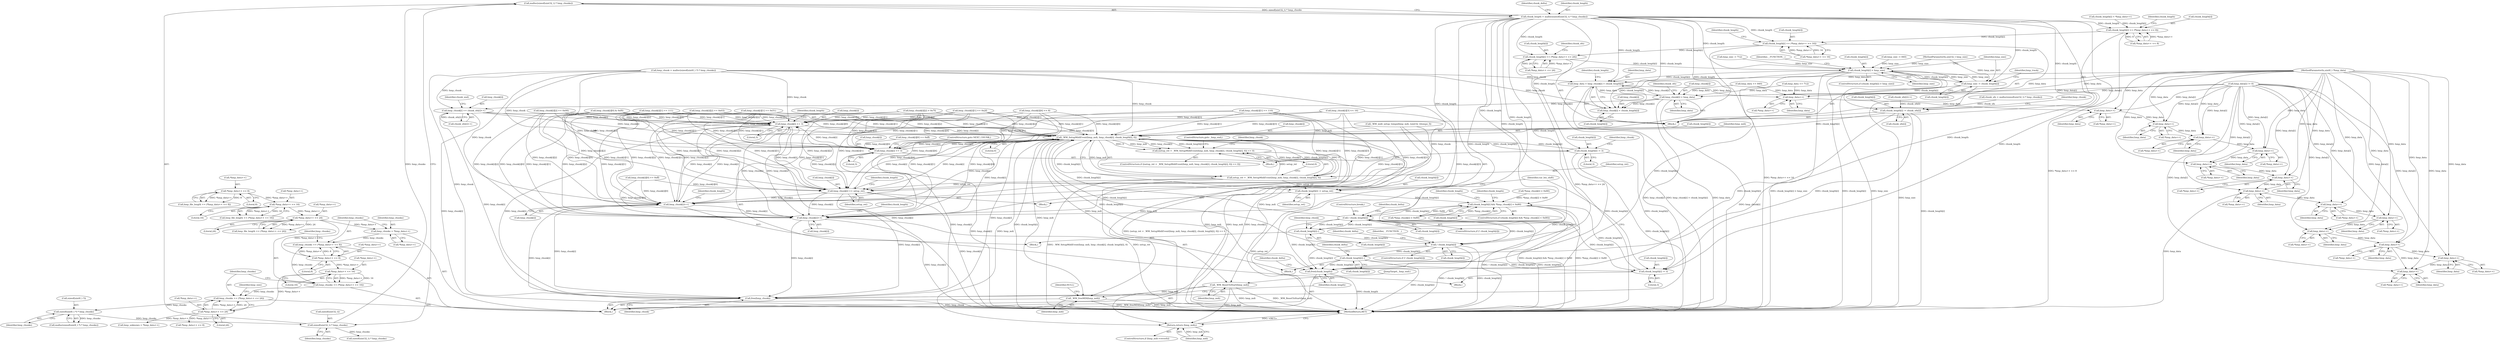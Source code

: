 digraph "0_wildmidi_660b513d99bced8783a4a5984ac2f742c74ebbdd_0@API" {
"1000496" [label="(Call,malloc(sizeof(uint32_t) * hmp_chunks))"];
"1000497" [label="(Call,sizeof(uint32_t) * hmp_chunks)"];
"1000490" [label="(Call,sizeof(uint8_t *) * hmp_chunks)"];
"1000327" [label="(Call,hmp_chunks += (*hmp_data++ << 24))"];
"1000329" [label="(Call,*hmp_data++ << 24)"];
"1000322" [label="(Call,*hmp_data++ << 16)"];
"1000315" [label="(Call,*hmp_data++ << 8)"];
"1000292" [label="(Call,*hmp_data++ << 24)"];
"1000285" [label="(Call,*hmp_data++ << 16)"];
"1000278" [label="(Call,*hmp_data++ << 8)"];
"1000320" [label="(Call,hmp_chunks += (*hmp_data++ << 16))"];
"1000313" [label="(Call,hmp_chunks += (*hmp_data++ << 8))"];
"1000308" [label="(Call,hmp_chunks = *hmp_data++)"];
"1000494" [label="(Call,chunk_length = malloc(sizeof(uint32_t) * hmp_chunks))"];
"1000585" [label="(Call,chunk_length[i] += (*hmp_data++ << 8))"];
"1000594" [label="(Call,chunk_length[i] += (*hmp_data++ << 16))"];
"1000603" [label="(Call,chunk_length[i] += (*hmp_data++ << 24))"];
"1000618" [label="(Call,chunk_length[i] > hmp_size)"];
"1000631" [label="(Call,hmp_size -= chunk_length[i])"];
"1000742" [label="(Call,hmp_data = hmp_chunk[i] + chunk_length[i])"];
"1000535" [label="(Call,hmp_chunk[i] = hmp_data)"];
"1000744" [label="(Call,hmp_chunk[i] + chunk_length[i])"];
"1000758" [label="(Call,hmp_chunk[i] += chunk_ofs[i]++)"];
"1000906" [label="(Call,hmp_chunk[i] += 3)"];
"1000926" [label="(Call,_WM_SetupMidiEvent(hmp_mdi, hmp_chunk[i], chunk_length[i], 0))"];
"1000923" [label="(Call,(setup_ret = _WM_SetupMidiEvent(hmp_mdi, hmp_chunk[i], chunk_length[i], 0)) == 0)"];
"1000924" [label="(Call,setup_ret = _WM_SetupMidiEvent(hmp_mdi, hmp_chunk[i], chunk_length[i], 0))"];
"1001043" [label="(Call,hmp_chunk[i] += setup_ret)"];
"1001100" [label="(Call,hmp_chunk[i]++)"];
"1001143" [label="(Call,hmp_chunk[i]++)"];
"1001267" [label="(Call,free(hmp_chunk))"];
"1001048" [label="(Call,chunk_length[i] -= setup_ret)"];
"1001062" [label="(Call,chunk_length[i] && *hmp_chunk[i] < 0x80)"];
"1001076" [label="(Call,! chunk_length[i])"];
"1000911" [label="(Call,chunk_length[i] -= 3)"];
"1001104" [label="(Call,chunk_length[i]--)"];
"1001115" [label="(Call,! chunk_length[i])"];
"1001147" [label="(Call,chunk_length[i]--)"];
"1001269" [label="(Call,free(chunk_length))"];
"1000970" [label="(Call,chunk_length[i] -= 3)"];
"1000975" [label="(Call,hmp_chunk[i] += 3)"];
"1001264" [label="(Call,_WM_ResetToStart(hmp_mdi))"];
"1001281" [label="(Return,return (hmp_mdi);)"];
"1001283" [label="(Call,_WM_freeMDI(hmp_mdi))"];
"1000548" [label="(Call,hmp_data++)"];
"1000554" [label="(Call,hmp_data++)"];
"1000561" [label="(Call,hmp_data++)"];
"1000568" [label="(Call,hmp_data++)"];
"1000583" [label="(Call,hmp_data++)"];
"1000591" [label="(Call,hmp_data++)"];
"1000600" [label="(Call,hmp_data++)"];
"1000609" [label="(Call,hmp_data++)"];
"1000639" [label="(Call,hmp_data++)"];
"1000645" [label="(Call,hmp_data++)"];
"1000652" [label="(Call,hmp_data++)"];
"1000659" [label="(Call,hmp_data++)"];
"1000696" [label="(Call,hmp_data++)"];
"1000722" [label="(Call,hmp_data++)"];
"1000751" [label="(Call,chunk_length[i] -= chunk_ofs[i])"];
"1001105" [label="(Call,chunk_length[i])"];
"1000283" [label="(Call,hmp_file_length += (*hmp_data++ << 16))"];
"1000465" [label="(Call,hmp_size -= 840)"];
"1000910" [label="(Literal,3)"];
"1001100" [label="(Call,hmp_chunk[i]++)"];
"1000748" [label="(Call,chunk_length[i])"];
"1000660" [label="(Identifier,hmp_data)"];
"1000870" [label="(Block,)"];
"1001267" [label="(Call,free(hmp_chunk))"];
"1000491" [label="(Call,sizeof(uint8_t *))"];
"1000279" [label="(Call,*hmp_data++)"];
"1001116" [label="(Call,chunk_length[i])"];
"1000645" [label="(Call,hmp_data++)"];
"1000926" [label="(Call,_WM_SetupMidiEvent(hmp_mdi, hmp_chunk[i], chunk_length[i], 0))"];
"1000651" [label="(Call,*hmp_data++)"];
"1000600" [label="(Call,hmp_data++)"];
"1000744" [label="(Call,hmp_chunk[i] + chunk_length[i])"];
"1000745" [label="(Call,hmp_chunk[i])"];
"1001101" [label="(Call,hmp_chunk[i])"];
"1001052" [label="(Identifier,setup_ret)"];
"1000536" [label="(Call,hmp_chunk[i])"];
"1001080" [label="(ControlStructure,break;)"];
"1000722" [label="(Call,hmp_data++)"];
"1000768" [label="(Identifier,chunk_end)"];
"1000931" [label="(Call,chunk_length[i])"];
"1000760" [label="(Identifier,hmp_chunk)"];
"1001129" [label="(Identifier,chunk_delta)"];
"1001153" [label="(Identifier,chunk_delta)"];
"1001269" [label="(Call,free(chunk_length))"];
"1000335" [label="(Identifier,hmp_size)"];
"1000970" [label="(Call,chunk_length[i] -= 3)"];
"1000567" [label="(Call,*hmp_data++)"];
"1000604" [label="(Call,chunk_length[i])"];
"1001144" [label="(Call,hmp_chunk[i])"];
"1001286" [label="(Identifier,NULL)"];
"1000547" [label="(Call,*hmp_data++)"];
"1000948" [label="(Call,hmp_chunk[i][1] == 0x2f)"];
"1001264" [label="(Call,_WM_ResetToStart(hmp_mdi))"];
"1000609" [label="(Call,hmp_data++)"];
"1001149" [label="(Identifier,chunk_length)"];
"1000498" [label="(Call,sizeof(uint32_t))"];
"1000962" [label="(Block,)"];
"1000548" [label="(Call,hmp_data++)"];
"1001268" [label="(Identifier,hmp_chunk)"];
"1000974" [label="(Literal,3)"];
"1000927" [label="(Identifier,hmp_mdi)"];
"1001147" [label="(Call,chunk_length[i]--)"];
"1001104" [label="(Call,chunk_length[i]--)"];
"1000473" [label="(Call,hmp_size -= 712)"];
"1000553" [label="(Call,*hmp_data++)"];
"1000497" [label="(Call,sizeof(uint32_t) * hmp_chunks)"];
"1001075" [label="(ControlStructure,if (! chunk_length[i]))"];
"1001148" [label="(Call,chunk_length[i])"];
"1000308" [label="(Call,hmp_chunks = *hmp_data++)"];
"1000470" [label="(Call,hmp_data += 712)"];
"1000322" [label="(Call,*hmp_data++ << 16)"];
"1000316" [label="(Call,*hmp_data++)"];
"1000594" [label="(Call,chunk_length[i] += (*hmp_data++ << 16))"];
"1000743" [label="(Identifier,hmp_data)"];
"1000935" [label="(Literal,0)"];
"1000984" [label="(Call,hmp_chunk[i][0] == 0xff)"];
"1000751" [label="(Call,chunk_length[i] -= chunk_ofs[i])"];
"1001074" [label="(Block,)"];
"1000560" [label="(Call,*hmp_data++)"];
"1001287" [label="(MethodReturn,RET)"];
"1000596" [label="(Identifier,chunk_length)"];
"1000330" [label="(Call,*hmp_data++)"];
"1001266" [label="(JumpTarget,_hmp_end:)"];
"1000496" [label="(Call,malloc(sizeof(uint32_t) * hmp_chunks))"];
"1000752" [label="(Call,chunk_length[i])"];
"1000906" [label="(Call,hmp_chunk[i] += 3)"];
"1000592" [label="(Identifier,hmp_data)"];
"1000329" [label="(Call,*hmp_data++ << 24)"];
"1000912" [label="(Call,chunk_length[i])"];
"1000542" [label="(Identifier,chunk_ofs)"];
"1001121" [label="(Identifier,__FUNCTION__)"];
"1000568" [label="(Call,hmp_data++)"];
"1001066" [label="(Call,*hmp_chunk[i] < 0x80)"];
"1000286" [label="(Call,*hmp_data++)"];
"1001106" [label="(Identifier,chunk_length)"];
"1000884" [label="(Call,hmp_chunk[i][1] == 110)"];
"1000632" [label="(Identifier,hmp_size)"];
"1000625" [label="(Identifier,__FUNCTION__)"];
"1000333" [label="(Literal,24)"];
"1000726" [label="(Call,chunk_ofs[i]++)"];
"1000975" [label="(Call,hmp_chunk[i] += 3)"];
"1000105" [label="(MethodParameterIn,uint32_t hmp_size)"];
"1000595" [label="(Call,chunk_length[i])"];
"1000943" [label="(Identifier,hmp_chunk)"];
"1000755" [label="(Call,chunk_ofs[i])"];
"1001062" [label="(Call,chunk_length[i] && *hmp_chunk[i] < 0x80)"];
"1000327" [label="(Call,hmp_chunks += (*hmp_data++ << 24))"];
"1000999" [label="(Call,hmp_chunk[i][2] == 0x03)"];
"1000922" [label="(ControlStructure,if ((setup_ret = _WM_SetupMidiEvent(hmp_mdi, hmp_chunk[i], chunk_length[i], 0)) == 0))"];
"1000554" [label="(Call,hmp_data++)"];
"1000659" [label="(Call,hmp_data++)"];
"1000500" [label="(Identifier,hmp_chunks)"];
"1001111" [label="(Identifier,hmp_chunk)"];
"1000555" [label="(Identifier,hmp_data)"];
"1000937" [label="(ControlStructure,goto _hmp_end;)"];
"1000721" [label="(Call,*hmp_data++)"];
"1000323" [label="(Call,*hmp_data++)"];
"1000326" [label="(Literal,16)"];
"1000282" [label="(Literal,8)"];
"1000742" [label="(Call,hmp_data = hmp_chunk[i] + chunk_length[i])"];
"1001047" [label="(Identifier,setup_ret)"];
"1000561" [label="(Call,hmp_data++)"];
"1001054" [label="(Identifier,var_len_shift)"];
"1000977" [label="(Identifier,hmp_chunk)"];
"1000549" [label="(Identifier,hmp_data)"];
"1000907" [label="(Call,hmp_chunk[i])"];
"1000586" [label="(Call,chunk_length[i])"];
"1000582" [label="(Call,*hmp_data++)"];
"1000104" [label="(MethodParameterIn,uint8_t *hmp_data)"];
"1000971" [label="(Call,chunk_length[i])"];
"1000928" [label="(Call,hmp_chunk[i])"];
"1000493" [label="(Identifier,hmp_chunks)"];
"1001063" [label="(Call,chunk_length[i])"];
"1000758" [label="(Call,hmp_chunk[i] += chunk_ofs[i]++)"];
"1001284" [label="(Identifier,hmp_mdi)"];
"1000535" [label="(Call,hmp_chunk[i] = hmp_data)"];
"1000285" [label="(Call,*hmp_data++ << 16)"];
"1000585" [label="(Call,chunk_length[i] += (*hmp_data++ << 8))"];
"1000891" [label="(Call,hmp_chunk[i][1] == 111)"];
"1001083" [label="(Identifier,chunk_delta)"];
"1000309" [label="(Identifier,hmp_chunks)"];
"1000934" [label="(Literal,0)"];
"1001282" [label="(Identifier,hmp_mdi)"];
"1000314" [label="(Identifier,hmp_chunks)"];
"1001114" [label="(ControlStructure,if (! chunk_length[i]))"];
"1000979" [label="(Literal,3)"];
"1000583" [label="(Call,hmp_data++)"];
"1000569" [label="(Identifier,hmp_data)"];
"1001061" [label="(ControlStructure,if (chunk_length[i] && *hmp_chunk[i] < 0x80))"];
"1000638" [label="(Call,*hmp_data++)"];
"1000337" [label="(Call,hmp_unknown = *hmp_data++)"];
"1000534" [label="(Block,)"];
"1000292" [label="(Call,*hmp_data++ << 24)"];
"1000644" [label="(Call,*hmp_data++)"];
"1000695" [label="(Call,*hmp_data++)"];
"1000489" [label="(Call,malloc(sizeof(uint8_t *) * hmp_chunks))"];
"1000344" [label="(Call,*hmp_data++ << 8)"];
"1000315" [label="(Call,*hmp_data++ << 8)"];
"1001265" [label="(Identifier,hmp_mdi)"];
"1000762" [label="(Call,chunk_ofs[i]++)"];
"1001012" [label="(Call,hmp_chunk[i][3] << 16)"];
"1000614" [label="(Identifier,chunk_ofs)"];
"1001283" [label="(Call,_WM_freeMDI(hmp_mdi))"];
"1000658" [label="(Call,*hmp_data++)"];
"1000290" [label="(Call,hmp_file_length += (*hmp_data++ << 24))"];
"1000619" [label="(Call,chunk_length[i])"];
"1001277" [label="(ControlStructure,if (hmp_mdi->reverb))"];
"1000639" [label="(Call,hmp_data++)"];
"1000494" [label="(Call,chunk_length = malloc(sizeof(uint32_t) * hmp_chunks))"];
"1000490" [label="(Call,sizeof(uint8_t *) * hmp_chunks)"];
"1001272" [label="(Identifier,chunk_delta)"];
"1000976" [label="(Call,hmp_chunk[i])"];
"1000502" [label="(Identifier,chunk_delta)"];
"1000607" [label="(Call,*hmp_data++ << 24)"];
"1000539" [label="(Identifier,hmp_data)"];
"1000293" [label="(Call,*hmp_data++)"];
"1001115" [label="(Call,! chunk_length[i])"];
"1000633" [label="(Call,chunk_length[i])"];
"1000617" [label="(ControlStructure,if (chunk_length[i] > hmp_size))"];
"1000917" [label="(Block,)"];
"1001270" [label="(Identifier,chunk_length)"];
"1000495" [label="(Identifier,chunk_length)"];
"1001108" [label="(Call,*hmp_chunk[i] < 0x80)"];
"1000562" [label="(Identifier,hmp_data)"];
"1001078" [label="(Identifier,chunk_length)"];
"1000940" [label="(Call,hmp_chunk[i][0] == 0xff)"];
"1000874" [label="(Call,hmp_chunk[i][0] & 0xf0)"];
"1000591" [label="(Call,hmp_data++)"];
"1000590" [label="(Call,*hmp_data++)"];
"1000276" [label="(Call,hmp_file_length += (*hmp_data++ << 8))"];
"1000759" [label="(Call,hmp_chunk[i])"];
"1000320" [label="(Call,hmp_chunks += (*hmp_data++ << 16))"];
"1000603" [label="(Call,chunk_length[i] += (*hmp_data++ << 24))"];
"1001281" [label="(Return,return (hmp_mdi);)"];
"1000605" [label="(Identifier,chunk_length)"];
"1000753" [label="(Identifier,chunk_length)"];
"1000992" [label="(Call,hmp_chunk[i][1] == 0x51)"];
"1001044" [label="(Call,hmp_chunk[i])"];
"1000610" [label="(Identifier,hmp_data)"];
"1000646" [label="(Identifier,hmp_data)"];
"1000289" [label="(Literal,16)"];
"1000653" [label="(Identifier,hmp_data)"];
"1000598" [label="(Call,*hmp_data++ << 16)"];
"1000599" [label="(Call,*hmp_data++)"];
"1000696" [label="(Call,hmp_data++)"];
"1000923" [label="(Call,(setup_ret = _WM_SetupMidiEvent(hmp_mdi, hmp_chunk[i], chunk_length[i], 0)) == 0)"];
"1000321" [label="(Identifier,hmp_chunks)"];
"1000589" [label="(Call,*hmp_data++ << 8)"];
"1000584" [label="(Identifier,hmp_data)"];
"1000313" [label="(Call,hmp_chunks += (*hmp_data++ << 8))"];
"1000608" [label="(Call,*hmp_data++)"];
"1000925" [label="(Identifier,setup_ret)"];
"1001117" [label="(Identifier,chunk_length)"];
"1000905" [label="(Block,)"];
"1000296" [label="(Literal,24)"];
"1001143" [label="(Call,hmp_chunk[i]++)"];
"1000924" [label="(Call,setup_ret = _WM_SetupMidiEvent(hmp_mdi, hmp_chunk[i], chunk_length[i], 0))"];
"1000723" [label="(Identifier,hmp_data)"];
"1000980" [label="(ControlStructure,goto NEXT_CHUNK;)"];
"1000640" [label="(Identifier,hmp_data)"];
"1000578" [label="(Call,chunk_length[i] = *hmp_data++)"];
"1000622" [label="(Identifier,hmp_size)"];
"1000251" [label="(Call,hmp_data[i] != 0)"];
"1000508" [label="(Call,chunk_ofs = malloc(sizeof(uint32_t) * hmp_chunks))"];
"1000911" [label="(Call,chunk_length[i] -= 3)"];
"1001043" [label="(Call,hmp_chunk[i] += setup_ret)"];
"1001048" [label="(Call,chunk_length[i] -= setup_ret)"];
"1000618" [label="(Call,chunk_length[i] > hmp_size)"];
"1000601" [label="(Identifier,hmp_data)"];
"1000955" [label="(Call,hmp_chunk[i][2] == 0x00)"];
"1000328" [label="(Identifier,hmp_chunks)"];
"1000487" [label="(Call,hmp_chunk = malloc(sizeof(uint8_t *) * hmp_chunks))"];
"1000106" [label="(Block,)"];
"1001050" [label="(Identifier,chunk_length)"];
"1001077" [label="(Call,chunk_length[i])"];
"1000898" [label="(Call,hmp_chunk[i][2] > 0x7f)"];
"1000915" [label="(Literal,3)"];
"1000319" [label="(Literal,8)"];
"1000482" [label="(Call,_WM_midi_setup_tempo(hmp_mdi, (uint32_t)tempo_f))"];
"1001076" [label="(Call,! chunk_length[i])"];
"1000913" [label="(Identifier,chunk_length)"];
"1000504" [label="(Call,sizeof(uint32_t) * hmp_chunks)"];
"1000631" [label="(Call,hmp_size -= chunk_length[i])"];
"1001020" [label="(Call,hmp_chunk[i][4] << 8)"];
"1000278" [label="(Call,*hmp_data++ << 8)"];
"1000462" [label="(Call,hmp_data += 840)"];
"1001049" [label="(Call,chunk_length[i])"];
"1000637" [label="(Identifier,hmp_track)"];
"1000697" [label="(Identifier,hmp_data)"];
"1000652" [label="(Call,hmp_data++)"];
"1000310" [label="(Call,*hmp_data++)"];
"1000496" -> "1000494"  [label="AST: "];
"1000496" -> "1000497"  [label="CFG: "];
"1000497" -> "1000496"  [label="AST: "];
"1000494" -> "1000496"  [label="CFG: "];
"1000496" -> "1000494"  [label="DDG: sizeof(uint32_t) * hmp_chunks"];
"1000497" -> "1000496"  [label="DDG: hmp_chunks"];
"1000497" -> "1000500"  [label="CFG: "];
"1000498" -> "1000497"  [label="AST: "];
"1000500" -> "1000497"  [label="AST: "];
"1000490" -> "1000497"  [label="DDG: hmp_chunks"];
"1000497" -> "1000504"  [label="DDG: hmp_chunks"];
"1000490" -> "1000489"  [label="AST: "];
"1000490" -> "1000493"  [label="CFG: "];
"1000491" -> "1000490"  [label="AST: "];
"1000493" -> "1000490"  [label="AST: "];
"1000489" -> "1000490"  [label="CFG: "];
"1000490" -> "1000489"  [label="DDG: hmp_chunks"];
"1000327" -> "1000490"  [label="DDG: hmp_chunks"];
"1000327" -> "1000106"  [label="AST: "];
"1000327" -> "1000329"  [label="CFG: "];
"1000328" -> "1000327"  [label="AST: "];
"1000329" -> "1000327"  [label="AST: "];
"1000335" -> "1000327"  [label="CFG: "];
"1000329" -> "1000327"  [label="DDG: *hmp_data++"];
"1000329" -> "1000327"  [label="DDG: 24"];
"1000320" -> "1000327"  [label="DDG: hmp_chunks"];
"1000329" -> "1000333"  [label="CFG: "];
"1000330" -> "1000329"  [label="AST: "];
"1000333" -> "1000329"  [label="AST: "];
"1000322" -> "1000329"  [label="DDG: *hmp_data++"];
"1000329" -> "1000337"  [label="DDG: *hmp_data++"];
"1000329" -> "1000344"  [label="DDG: *hmp_data++"];
"1000322" -> "1000320"  [label="AST: "];
"1000322" -> "1000326"  [label="CFG: "];
"1000323" -> "1000322"  [label="AST: "];
"1000326" -> "1000322"  [label="AST: "];
"1000320" -> "1000322"  [label="CFG: "];
"1000322" -> "1000320"  [label="DDG: *hmp_data++"];
"1000322" -> "1000320"  [label="DDG: 16"];
"1000315" -> "1000322"  [label="DDG: *hmp_data++"];
"1000315" -> "1000313"  [label="AST: "];
"1000315" -> "1000319"  [label="CFG: "];
"1000316" -> "1000315"  [label="AST: "];
"1000319" -> "1000315"  [label="AST: "];
"1000313" -> "1000315"  [label="CFG: "];
"1000315" -> "1000313"  [label="DDG: *hmp_data++"];
"1000315" -> "1000313"  [label="DDG: 8"];
"1000292" -> "1000315"  [label="DDG: *hmp_data++"];
"1000292" -> "1000290"  [label="AST: "];
"1000292" -> "1000296"  [label="CFG: "];
"1000293" -> "1000292"  [label="AST: "];
"1000296" -> "1000292"  [label="AST: "];
"1000290" -> "1000292"  [label="CFG: "];
"1000292" -> "1000290"  [label="DDG: *hmp_data++"];
"1000292" -> "1000290"  [label="DDG: 24"];
"1000285" -> "1000292"  [label="DDG: *hmp_data++"];
"1000292" -> "1000308"  [label="DDG: *hmp_data++"];
"1000285" -> "1000283"  [label="AST: "];
"1000285" -> "1000289"  [label="CFG: "];
"1000286" -> "1000285"  [label="AST: "];
"1000289" -> "1000285"  [label="AST: "];
"1000283" -> "1000285"  [label="CFG: "];
"1000285" -> "1000283"  [label="DDG: *hmp_data++"];
"1000285" -> "1000283"  [label="DDG: 16"];
"1000278" -> "1000285"  [label="DDG: *hmp_data++"];
"1000278" -> "1000276"  [label="AST: "];
"1000278" -> "1000282"  [label="CFG: "];
"1000279" -> "1000278"  [label="AST: "];
"1000282" -> "1000278"  [label="AST: "];
"1000276" -> "1000278"  [label="CFG: "];
"1000278" -> "1000276"  [label="DDG: *hmp_data++"];
"1000278" -> "1000276"  [label="DDG: 8"];
"1000320" -> "1000106"  [label="AST: "];
"1000321" -> "1000320"  [label="AST: "];
"1000328" -> "1000320"  [label="CFG: "];
"1000313" -> "1000320"  [label="DDG: hmp_chunks"];
"1000313" -> "1000106"  [label="AST: "];
"1000314" -> "1000313"  [label="AST: "];
"1000321" -> "1000313"  [label="CFG: "];
"1000308" -> "1000313"  [label="DDG: hmp_chunks"];
"1000308" -> "1000106"  [label="AST: "];
"1000308" -> "1000310"  [label="CFG: "];
"1000309" -> "1000308"  [label="AST: "];
"1000310" -> "1000308"  [label="AST: "];
"1000314" -> "1000308"  [label="CFG: "];
"1000494" -> "1000106"  [label="AST: "];
"1000495" -> "1000494"  [label="AST: "];
"1000502" -> "1000494"  [label="CFG: "];
"1000494" -> "1000585"  [label="DDG: chunk_length"];
"1000494" -> "1000594"  [label="DDG: chunk_length"];
"1000494" -> "1000603"  [label="DDG: chunk_length"];
"1000494" -> "1000618"  [label="DDG: chunk_length"];
"1000494" -> "1000631"  [label="DDG: chunk_length"];
"1000494" -> "1000742"  [label="DDG: chunk_length"];
"1000494" -> "1000744"  [label="DDG: chunk_length"];
"1000494" -> "1000751"  [label="DDG: chunk_length"];
"1000494" -> "1000911"  [label="DDG: chunk_length"];
"1000494" -> "1000926"  [label="DDG: chunk_length"];
"1000494" -> "1000970"  [label="DDG: chunk_length"];
"1000494" -> "1001048"  [label="DDG: chunk_length"];
"1000494" -> "1001062"  [label="DDG: chunk_length"];
"1000494" -> "1001076"  [label="DDG: chunk_length"];
"1000494" -> "1001104"  [label="DDG: chunk_length"];
"1000494" -> "1001115"  [label="DDG: chunk_length"];
"1000494" -> "1001147"  [label="DDG: chunk_length"];
"1000494" -> "1001269"  [label="DDG: chunk_length"];
"1000585" -> "1000534"  [label="AST: "];
"1000585" -> "1000589"  [label="CFG: "];
"1000586" -> "1000585"  [label="AST: "];
"1000589" -> "1000585"  [label="AST: "];
"1000596" -> "1000585"  [label="CFG: "];
"1000585" -> "1001287"  [label="DDG: *hmp_data++ << 8"];
"1000589" -> "1000585"  [label="DDG: *hmp_data++"];
"1000589" -> "1000585"  [label="DDG: 8"];
"1000578" -> "1000585"  [label="DDG: chunk_length[i]"];
"1000585" -> "1000594"  [label="DDG: chunk_length[i]"];
"1000594" -> "1000534"  [label="AST: "];
"1000594" -> "1000598"  [label="CFG: "];
"1000595" -> "1000594"  [label="AST: "];
"1000598" -> "1000594"  [label="AST: "];
"1000605" -> "1000594"  [label="CFG: "];
"1000594" -> "1001287"  [label="DDG: *hmp_data++ << 16"];
"1000598" -> "1000594"  [label="DDG: *hmp_data++"];
"1000598" -> "1000594"  [label="DDG: 16"];
"1000594" -> "1000603"  [label="DDG: chunk_length[i]"];
"1000603" -> "1000534"  [label="AST: "];
"1000603" -> "1000607"  [label="CFG: "];
"1000604" -> "1000603"  [label="AST: "];
"1000607" -> "1000603"  [label="AST: "];
"1000614" -> "1000603"  [label="CFG: "];
"1000603" -> "1001287"  [label="DDG: *hmp_data++ << 24"];
"1000607" -> "1000603"  [label="DDG: *hmp_data++"];
"1000607" -> "1000603"  [label="DDG: 24"];
"1000603" -> "1000618"  [label="DDG: chunk_length[i]"];
"1000618" -> "1000617"  [label="AST: "];
"1000618" -> "1000622"  [label="CFG: "];
"1000619" -> "1000618"  [label="AST: "];
"1000622" -> "1000618"  [label="AST: "];
"1000625" -> "1000618"  [label="CFG: "];
"1000632" -> "1000618"  [label="CFG: "];
"1000618" -> "1001287"  [label="DDG: hmp_size"];
"1000618" -> "1001287"  [label="DDG: chunk_length[i] > hmp_size"];
"1000618" -> "1001287"  [label="DDG: chunk_length[i]"];
"1000631" -> "1000618"  [label="DDG: hmp_size"];
"1000473" -> "1000618"  [label="DDG: hmp_size"];
"1000465" -> "1000618"  [label="DDG: hmp_size"];
"1000105" -> "1000618"  [label="DDG: hmp_size"];
"1000618" -> "1000631"  [label="DDG: chunk_length[i]"];
"1000618" -> "1000631"  [label="DDG: hmp_size"];
"1000618" -> "1000742"  [label="DDG: chunk_length[i]"];
"1000618" -> "1000744"  [label="DDG: chunk_length[i]"];
"1000618" -> "1000751"  [label="DDG: chunk_length[i]"];
"1000618" -> "1001269"  [label="DDG: chunk_length[i]"];
"1000631" -> "1000534"  [label="AST: "];
"1000631" -> "1000633"  [label="CFG: "];
"1000632" -> "1000631"  [label="AST: "];
"1000633" -> "1000631"  [label="AST: "];
"1000637" -> "1000631"  [label="CFG: "];
"1000631" -> "1001287"  [label="DDG: hmp_size"];
"1000105" -> "1000631"  [label="DDG: hmp_size"];
"1000742" -> "1000534"  [label="AST: "];
"1000742" -> "1000744"  [label="CFG: "];
"1000743" -> "1000742"  [label="AST: "];
"1000744" -> "1000742"  [label="AST: "];
"1000753" -> "1000742"  [label="CFG: "];
"1000742" -> "1001287"  [label="DDG: hmp_chunk[i] + chunk_length[i]"];
"1000742" -> "1001287"  [label="DDG: hmp_data"];
"1000742" -> "1000535"  [label="DDG: hmp_data"];
"1000742" -> "1000548"  [label="DDG: hmp_data"];
"1000487" -> "1000742"  [label="DDG: hmp_chunk"];
"1000535" -> "1000742"  [label="DDG: hmp_chunk[i]"];
"1000104" -> "1000742"  [label="DDG: hmp_data"];
"1000535" -> "1000534"  [label="AST: "];
"1000535" -> "1000539"  [label="CFG: "];
"1000536" -> "1000535"  [label="AST: "];
"1000539" -> "1000535"  [label="AST: "];
"1000542" -> "1000535"  [label="CFG: "];
"1000535" -> "1001287"  [label="DDG: hmp_chunk[i]"];
"1000462" -> "1000535"  [label="DDG: hmp_data"];
"1000251" -> "1000535"  [label="DDG: hmp_data[i]"];
"1000470" -> "1000535"  [label="DDG: hmp_data"];
"1000104" -> "1000535"  [label="DDG: hmp_data"];
"1000535" -> "1000744"  [label="DDG: hmp_chunk[i]"];
"1000535" -> "1000758"  [label="DDG: hmp_chunk[i]"];
"1000535" -> "1001267"  [label="DDG: hmp_chunk[i]"];
"1000744" -> "1000748"  [label="CFG: "];
"1000745" -> "1000744"  [label="AST: "];
"1000748" -> "1000744"  [label="AST: "];
"1000487" -> "1000744"  [label="DDG: hmp_chunk"];
"1000758" -> "1000534"  [label="AST: "];
"1000758" -> "1000762"  [label="CFG: "];
"1000759" -> "1000758"  [label="AST: "];
"1000762" -> "1000758"  [label="AST: "];
"1000768" -> "1000758"  [label="CFG: "];
"1000758" -> "1001287"  [label="DDG: hmp_chunk[i]"];
"1000487" -> "1000758"  [label="DDG: hmp_chunk"];
"1000762" -> "1000758"  [label="DDG: chunk_ofs[i]"];
"1000758" -> "1000906"  [label="DDG: hmp_chunk[i]"];
"1000758" -> "1000926"  [label="DDG: hmp_chunk[i]"];
"1000758" -> "1001267"  [label="DDG: hmp_chunk[i]"];
"1000906" -> "1000905"  [label="AST: "];
"1000906" -> "1000910"  [label="CFG: "];
"1000907" -> "1000906"  [label="AST: "];
"1000910" -> "1000906"  [label="AST: "];
"1000913" -> "1000906"  [label="CFG: "];
"1000906" -> "1001287"  [label="DDG: hmp_chunk[i]"];
"1000898" -> "1000906"  [label="DDG: hmp_chunk[i][2]"];
"1000487" -> "1000906"  [label="DDG: hmp_chunk"];
"1000884" -> "1000906"  [label="DDG: hmp_chunk[i][1]"];
"1000891" -> "1000906"  [label="DDG: hmp_chunk[i][1]"];
"1001012" -> "1000906"  [label="DDG: hmp_chunk[i][3]"];
"1000948" -> "1000906"  [label="DDG: hmp_chunk[i][1]"];
"1001100" -> "1000906"  [label="DDG: hmp_chunk[i]"];
"1001143" -> "1000906"  [label="DDG: hmp_chunk[i]"];
"1000955" -> "1000906"  [label="DDG: hmp_chunk[i][2]"];
"1000999" -> "1000906"  [label="DDG: hmp_chunk[i][2]"];
"1000992" -> "1000906"  [label="DDG: hmp_chunk[i][1]"];
"1001020" -> "1000906"  [label="DDG: hmp_chunk[i][4]"];
"1001043" -> "1000906"  [label="DDG: hmp_chunk[i]"];
"1000874" -> "1000906"  [label="DDG: hmp_chunk[i][0]"];
"1000975" -> "1000906"  [label="DDG: hmp_chunk[i]"];
"1000906" -> "1000926"  [label="DDG: hmp_chunk[i]"];
"1000906" -> "1001100"  [label="DDG: hmp_chunk[i]"];
"1000906" -> "1001143"  [label="DDG: hmp_chunk[i]"];
"1000906" -> "1001267"  [label="DDG: hmp_chunk[i]"];
"1000926" -> "1000924"  [label="AST: "];
"1000926" -> "1000934"  [label="CFG: "];
"1000927" -> "1000926"  [label="AST: "];
"1000928" -> "1000926"  [label="AST: "];
"1000931" -> "1000926"  [label="AST: "];
"1000934" -> "1000926"  [label="AST: "];
"1000924" -> "1000926"  [label="CFG: "];
"1000926" -> "1001287"  [label="DDG: hmp_mdi"];
"1000926" -> "1001287"  [label="DDG: hmp_chunk[i]"];
"1000926" -> "1001287"  [label="DDG: chunk_length[i]"];
"1000926" -> "1000923"  [label="DDG: hmp_mdi"];
"1000926" -> "1000923"  [label="DDG: hmp_chunk[i]"];
"1000926" -> "1000923"  [label="DDG: chunk_length[i]"];
"1000926" -> "1000923"  [label="DDG: 0"];
"1000926" -> "1000924"  [label="DDG: hmp_mdi"];
"1000926" -> "1000924"  [label="DDG: hmp_chunk[i]"];
"1000926" -> "1000924"  [label="DDG: chunk_length[i]"];
"1000926" -> "1000924"  [label="DDG: 0"];
"1000482" -> "1000926"  [label="DDG: hmp_mdi"];
"1000898" -> "1000926"  [label="DDG: hmp_chunk[i][2]"];
"1000487" -> "1000926"  [label="DDG: hmp_chunk"];
"1000884" -> "1000926"  [label="DDG: hmp_chunk[i][1]"];
"1000891" -> "1000926"  [label="DDG: hmp_chunk[i][1]"];
"1001012" -> "1000926"  [label="DDG: hmp_chunk[i][3]"];
"1000948" -> "1000926"  [label="DDG: hmp_chunk[i][1]"];
"1001100" -> "1000926"  [label="DDG: hmp_chunk[i]"];
"1001143" -> "1000926"  [label="DDG: hmp_chunk[i]"];
"1000955" -> "1000926"  [label="DDG: hmp_chunk[i][2]"];
"1000999" -> "1000926"  [label="DDG: hmp_chunk[i][2]"];
"1000992" -> "1000926"  [label="DDG: hmp_chunk[i][1]"];
"1001020" -> "1000926"  [label="DDG: hmp_chunk[i][4]"];
"1001043" -> "1000926"  [label="DDG: hmp_chunk[i]"];
"1000874" -> "1000926"  [label="DDG: hmp_chunk[i][0]"];
"1000975" -> "1000926"  [label="DDG: hmp_chunk[i]"];
"1001147" -> "1000926"  [label="DDG: chunk_length[i]"];
"1000970" -> "1000926"  [label="DDG: chunk_length[i]"];
"1001076" -> "1000926"  [label="DDG: chunk_length[i]"];
"1000751" -> "1000926"  [label="DDG: chunk_length[i]"];
"1000926" -> "1000970"  [label="DDG: chunk_length[i]"];
"1000926" -> "1000975"  [label="DDG: hmp_chunk[i]"];
"1000926" -> "1001043"  [label="DDG: hmp_chunk[i]"];
"1000926" -> "1001048"  [label="DDG: chunk_length[i]"];
"1000926" -> "1001264"  [label="DDG: hmp_mdi"];
"1000926" -> "1001267"  [label="DDG: hmp_chunk[i]"];
"1000926" -> "1001269"  [label="DDG: chunk_length[i]"];
"1000926" -> "1001281"  [label="DDG: hmp_mdi"];
"1000926" -> "1001283"  [label="DDG: hmp_mdi"];
"1000923" -> "1000922"  [label="AST: "];
"1000923" -> "1000935"  [label="CFG: "];
"1000924" -> "1000923"  [label="AST: "];
"1000935" -> "1000923"  [label="AST: "];
"1000937" -> "1000923"  [label="CFG: "];
"1000943" -> "1000923"  [label="CFG: "];
"1000923" -> "1001287"  [label="DDG: (setup_ret = _WM_SetupMidiEvent(hmp_mdi, hmp_chunk[i], chunk_length[i], 0)) == 0"];
"1000924" -> "1000923"  [label="DDG: setup_ret"];
"1000925" -> "1000924"  [label="AST: "];
"1000935" -> "1000924"  [label="CFG: "];
"1000924" -> "1001287"  [label="DDG: _WM_SetupMidiEvent(hmp_mdi, hmp_chunk[i], chunk_length[i], 0)"];
"1000924" -> "1001287"  [label="DDG: setup_ret"];
"1000924" -> "1001043"  [label="DDG: setup_ret"];
"1000924" -> "1001048"  [label="DDG: setup_ret"];
"1001043" -> "1000917"  [label="AST: "];
"1001043" -> "1001047"  [label="CFG: "];
"1001044" -> "1001043"  [label="AST: "];
"1001047" -> "1001043"  [label="AST: "];
"1001050" -> "1001043"  [label="CFG: "];
"1001043" -> "1001287"  [label="DDG: hmp_chunk[i]"];
"1000898" -> "1001043"  [label="DDG: hmp_chunk[i][2]"];
"1000487" -> "1001043"  [label="DDG: hmp_chunk"];
"1000884" -> "1001043"  [label="DDG: hmp_chunk[i][1]"];
"1000891" -> "1001043"  [label="DDG: hmp_chunk[i][1]"];
"1001012" -> "1001043"  [label="DDG: hmp_chunk[i][3]"];
"1000948" -> "1001043"  [label="DDG: hmp_chunk[i][1]"];
"1000984" -> "1001043"  [label="DDG: hmp_chunk[i][0]"];
"1000955" -> "1001043"  [label="DDG: hmp_chunk[i][2]"];
"1000999" -> "1001043"  [label="DDG: hmp_chunk[i][2]"];
"1000992" -> "1001043"  [label="DDG: hmp_chunk[i][1]"];
"1001020" -> "1001043"  [label="DDG: hmp_chunk[i][4]"];
"1001043" -> "1001100"  [label="DDG: hmp_chunk[i]"];
"1001043" -> "1001143"  [label="DDG: hmp_chunk[i]"];
"1001043" -> "1001267"  [label="DDG: hmp_chunk[i]"];
"1001100" -> "1001074"  [label="AST: "];
"1001100" -> "1001101"  [label="CFG: "];
"1001101" -> "1001100"  [label="AST: "];
"1001106" -> "1001100"  [label="CFG: "];
"1001100" -> "1001287"  [label="DDG: hmp_chunk[i]"];
"1000898" -> "1001100"  [label="DDG: hmp_chunk[i][2]"];
"1000487" -> "1001100"  [label="DDG: hmp_chunk"];
"1000884" -> "1001100"  [label="DDG: hmp_chunk[i][1]"];
"1000891" -> "1001100"  [label="DDG: hmp_chunk[i][1]"];
"1001012" -> "1001100"  [label="DDG: hmp_chunk[i][3]"];
"1000948" -> "1001100"  [label="DDG: hmp_chunk[i][1]"];
"1000984" -> "1001100"  [label="DDG: hmp_chunk[i][0]"];
"1000874" -> "1001100"  [label="DDG: hmp_chunk[i][0]"];
"1000955" -> "1001100"  [label="DDG: hmp_chunk[i][2]"];
"1000999" -> "1001100"  [label="DDG: hmp_chunk[i][2]"];
"1000992" -> "1001100"  [label="DDG: hmp_chunk[i][1]"];
"1001020" -> "1001100"  [label="DDG: hmp_chunk[i][4]"];
"1001100" -> "1001143"  [label="DDG: hmp_chunk[i]"];
"1001100" -> "1001267"  [label="DDG: hmp_chunk[i]"];
"1001143" -> "1000870"  [label="AST: "];
"1001143" -> "1001144"  [label="CFG: "];
"1001144" -> "1001143"  [label="AST: "];
"1001149" -> "1001143"  [label="CFG: "];
"1001143" -> "1001287"  [label="DDG: hmp_chunk[i]"];
"1000898" -> "1001143"  [label="DDG: hmp_chunk[i][2]"];
"1000487" -> "1001143"  [label="DDG: hmp_chunk"];
"1000884" -> "1001143"  [label="DDG: hmp_chunk[i][1]"];
"1000891" -> "1001143"  [label="DDG: hmp_chunk[i][1]"];
"1001012" -> "1001143"  [label="DDG: hmp_chunk[i][3]"];
"1000948" -> "1001143"  [label="DDG: hmp_chunk[i][1]"];
"1000984" -> "1001143"  [label="DDG: hmp_chunk[i][0]"];
"1000874" -> "1001143"  [label="DDG: hmp_chunk[i][0]"];
"1000955" -> "1001143"  [label="DDG: hmp_chunk[i][2]"];
"1000999" -> "1001143"  [label="DDG: hmp_chunk[i][2]"];
"1000992" -> "1001143"  [label="DDG: hmp_chunk[i][1]"];
"1001020" -> "1001143"  [label="DDG: hmp_chunk[i][4]"];
"1001143" -> "1001267"  [label="DDG: hmp_chunk[i]"];
"1001267" -> "1000106"  [label="AST: "];
"1001267" -> "1001268"  [label="CFG: "];
"1001268" -> "1001267"  [label="AST: "];
"1001270" -> "1001267"  [label="CFG: "];
"1001267" -> "1001287"  [label="DDG: hmp_chunk"];
"1000487" -> "1001267"  [label="DDG: hmp_chunk"];
"1000975" -> "1001267"  [label="DDG: hmp_chunk[i]"];
"1001048" -> "1000917"  [label="AST: "];
"1001048" -> "1001052"  [label="CFG: "];
"1001049" -> "1001048"  [label="AST: "];
"1001052" -> "1001048"  [label="AST: "];
"1001054" -> "1001048"  [label="CFG: "];
"1001048" -> "1001287"  [label="DDG: setup_ret"];
"1001048" -> "1001062"  [label="DDG: chunk_length[i]"];
"1001062" -> "1001061"  [label="AST: "];
"1001062" -> "1001063"  [label="CFG: "];
"1001062" -> "1001066"  [label="CFG: "];
"1001063" -> "1001062"  [label="AST: "];
"1001066" -> "1001062"  [label="AST: "];
"1001078" -> "1001062"  [label="CFG: "];
"1001117" -> "1001062"  [label="CFG: "];
"1001062" -> "1001287"  [label="DDG: chunk_length[i] && *hmp_chunk[i] < 0x80"];
"1001062" -> "1001287"  [label="DDG: *hmp_chunk[i] < 0x80"];
"1000911" -> "1001062"  [label="DDG: chunk_length[i]"];
"1001108" -> "1001062"  [label="DDG: *hmp_chunk[i] < 0x80"];
"1001066" -> "1001062"  [label="DDG: *hmp_chunk[i]"];
"1001066" -> "1001062"  [label="DDG: 0x80"];
"1001062" -> "1001076"  [label="DDG: chunk_length[i]"];
"1001062" -> "1001115"  [label="DDG: chunk_length[i]"];
"1001076" -> "1001075"  [label="AST: "];
"1001076" -> "1001077"  [label="CFG: "];
"1001077" -> "1001076"  [label="AST: "];
"1001080" -> "1001076"  [label="CFG: "];
"1001083" -> "1001076"  [label="CFG: "];
"1001076" -> "1001287"  [label="DDG: chunk_length[i]"];
"1001076" -> "1001287"  [label="DDG: ! chunk_length[i]"];
"1001076" -> "1000911"  [label="DDG: chunk_length[i]"];
"1001104" -> "1001076"  [label="DDG: chunk_length[i]"];
"1001076" -> "1001104"  [label="DDG: chunk_length[i]"];
"1001076" -> "1001115"  [label="DDG: chunk_length[i]"];
"1001076" -> "1001269"  [label="DDG: chunk_length[i]"];
"1000911" -> "1000905"  [label="AST: "];
"1000911" -> "1000915"  [label="CFG: "];
"1000912" -> "1000911"  [label="AST: "];
"1000915" -> "1000911"  [label="AST: "];
"1001054" -> "1000911"  [label="CFG: "];
"1001147" -> "1000911"  [label="DDG: chunk_length[i]"];
"1000970" -> "1000911"  [label="DDG: chunk_length[i]"];
"1000751" -> "1000911"  [label="DDG: chunk_length[i]"];
"1001104" -> "1001074"  [label="AST: "];
"1001104" -> "1001105"  [label="CFG: "];
"1001105" -> "1001104"  [label="AST: "];
"1001111" -> "1001104"  [label="CFG: "];
"1001104" -> "1001115"  [label="DDG: chunk_length[i]"];
"1001115" -> "1001114"  [label="AST: "];
"1001115" -> "1001116"  [label="CFG: "];
"1001116" -> "1001115"  [label="AST: "];
"1001121" -> "1001115"  [label="CFG: "];
"1001129" -> "1001115"  [label="CFG: "];
"1001115" -> "1001287"  [label="DDG: chunk_length[i]"];
"1001115" -> "1001287"  [label="DDG: ! chunk_length[i]"];
"1001115" -> "1001147"  [label="DDG: chunk_length[i]"];
"1001115" -> "1001269"  [label="DDG: chunk_length[i]"];
"1001147" -> "1000870"  [label="AST: "];
"1001147" -> "1001148"  [label="CFG: "];
"1001148" -> "1001147"  [label="AST: "];
"1001153" -> "1001147"  [label="CFG: "];
"1001147" -> "1001287"  [label="DDG: chunk_length[i]"];
"1001147" -> "1001269"  [label="DDG: chunk_length[i]"];
"1001269" -> "1000106"  [label="AST: "];
"1001269" -> "1001270"  [label="CFG: "];
"1001270" -> "1001269"  [label="AST: "];
"1001272" -> "1001269"  [label="CFG: "];
"1001269" -> "1001287"  [label="DDG: chunk_length"];
"1000970" -> "1001269"  [label="DDG: chunk_length[i]"];
"1000751" -> "1001269"  [label="DDG: chunk_length[i]"];
"1000970" -> "1000962"  [label="AST: "];
"1000970" -> "1000974"  [label="CFG: "];
"1000971" -> "1000970"  [label="AST: "];
"1000974" -> "1000970"  [label="AST: "];
"1000977" -> "1000970"  [label="CFG: "];
"1000970" -> "1001287"  [label="DDG: chunk_length[i]"];
"1000975" -> "1000962"  [label="AST: "];
"1000975" -> "1000979"  [label="CFG: "];
"1000976" -> "1000975"  [label="AST: "];
"1000979" -> "1000975"  [label="AST: "];
"1000980" -> "1000975"  [label="CFG: "];
"1000975" -> "1001287"  [label="DDG: hmp_chunk[i]"];
"1000898" -> "1000975"  [label="DDG: hmp_chunk[i][2]"];
"1000487" -> "1000975"  [label="DDG: hmp_chunk"];
"1000884" -> "1000975"  [label="DDG: hmp_chunk[i][1]"];
"1001012" -> "1000975"  [label="DDG: hmp_chunk[i][3]"];
"1000948" -> "1000975"  [label="DDG: hmp_chunk[i][1]"];
"1000955" -> "1000975"  [label="DDG: hmp_chunk[i][2]"];
"1000999" -> "1000975"  [label="DDG: hmp_chunk[i][2]"];
"1000992" -> "1000975"  [label="DDG: hmp_chunk[i][1]"];
"1001020" -> "1000975"  [label="DDG: hmp_chunk[i][4]"];
"1000940" -> "1000975"  [label="DDG: hmp_chunk[i][0]"];
"1000891" -> "1000975"  [label="DDG: hmp_chunk[i][1]"];
"1001264" -> "1000106"  [label="AST: "];
"1001264" -> "1001265"  [label="CFG: "];
"1001265" -> "1001264"  [label="AST: "];
"1001266" -> "1001264"  [label="CFG: "];
"1001264" -> "1001287"  [label="DDG: hmp_mdi"];
"1001264" -> "1001287"  [label="DDG: _WM_ResetToStart(hmp_mdi)"];
"1000482" -> "1001264"  [label="DDG: hmp_mdi"];
"1001264" -> "1001281"  [label="DDG: hmp_mdi"];
"1001264" -> "1001283"  [label="DDG: hmp_mdi"];
"1001281" -> "1001277"  [label="AST: "];
"1001281" -> "1001282"  [label="CFG: "];
"1001282" -> "1001281"  [label="AST: "];
"1001287" -> "1001281"  [label="CFG: "];
"1001281" -> "1001287"  [label="DDG: <RET>"];
"1001282" -> "1001281"  [label="DDG: hmp_mdi"];
"1000482" -> "1001281"  [label="DDG: hmp_mdi"];
"1001283" -> "1000106"  [label="AST: "];
"1001283" -> "1001284"  [label="CFG: "];
"1001284" -> "1001283"  [label="AST: "];
"1001286" -> "1001283"  [label="CFG: "];
"1001283" -> "1001287"  [label="DDG: _WM_freeMDI(hmp_mdi)"];
"1001283" -> "1001287"  [label="DDG: hmp_mdi"];
"1000482" -> "1001283"  [label="DDG: hmp_mdi"];
"1000548" -> "1000547"  [label="AST: "];
"1000548" -> "1000549"  [label="CFG: "];
"1000549" -> "1000548"  [label="AST: "];
"1000547" -> "1000548"  [label="CFG: "];
"1000251" -> "1000548"  [label="DDG: hmp_data[i]"];
"1000104" -> "1000548"  [label="DDG: hmp_data"];
"1000462" -> "1000548"  [label="DDG: hmp_data"];
"1000470" -> "1000548"  [label="DDG: hmp_data"];
"1000548" -> "1000554"  [label="DDG: hmp_data"];
"1000554" -> "1000553"  [label="AST: "];
"1000554" -> "1000555"  [label="CFG: "];
"1000555" -> "1000554"  [label="AST: "];
"1000553" -> "1000554"  [label="CFG: "];
"1000251" -> "1000554"  [label="DDG: hmp_data[i]"];
"1000104" -> "1000554"  [label="DDG: hmp_data"];
"1000554" -> "1000561"  [label="DDG: hmp_data"];
"1000561" -> "1000560"  [label="AST: "];
"1000561" -> "1000562"  [label="CFG: "];
"1000562" -> "1000561"  [label="AST: "];
"1000560" -> "1000561"  [label="CFG: "];
"1000251" -> "1000561"  [label="DDG: hmp_data[i]"];
"1000104" -> "1000561"  [label="DDG: hmp_data"];
"1000561" -> "1000568"  [label="DDG: hmp_data"];
"1000568" -> "1000567"  [label="AST: "];
"1000568" -> "1000569"  [label="CFG: "];
"1000569" -> "1000568"  [label="AST: "];
"1000567" -> "1000568"  [label="CFG: "];
"1000251" -> "1000568"  [label="DDG: hmp_data[i]"];
"1000104" -> "1000568"  [label="DDG: hmp_data"];
"1000568" -> "1000583"  [label="DDG: hmp_data"];
"1000583" -> "1000582"  [label="AST: "];
"1000583" -> "1000584"  [label="CFG: "];
"1000584" -> "1000583"  [label="AST: "];
"1000582" -> "1000583"  [label="CFG: "];
"1000251" -> "1000583"  [label="DDG: hmp_data[i]"];
"1000104" -> "1000583"  [label="DDG: hmp_data"];
"1000583" -> "1000591"  [label="DDG: hmp_data"];
"1000591" -> "1000590"  [label="AST: "];
"1000591" -> "1000592"  [label="CFG: "];
"1000592" -> "1000591"  [label="AST: "];
"1000590" -> "1000591"  [label="CFG: "];
"1000251" -> "1000591"  [label="DDG: hmp_data[i]"];
"1000104" -> "1000591"  [label="DDG: hmp_data"];
"1000591" -> "1000600"  [label="DDG: hmp_data"];
"1000600" -> "1000599"  [label="AST: "];
"1000600" -> "1000601"  [label="CFG: "];
"1000601" -> "1000600"  [label="AST: "];
"1000599" -> "1000600"  [label="CFG: "];
"1000251" -> "1000600"  [label="DDG: hmp_data[i]"];
"1000104" -> "1000600"  [label="DDG: hmp_data"];
"1000600" -> "1000609"  [label="DDG: hmp_data"];
"1000609" -> "1000608"  [label="AST: "];
"1000609" -> "1000610"  [label="CFG: "];
"1000610" -> "1000609"  [label="AST: "];
"1000608" -> "1000609"  [label="CFG: "];
"1000609" -> "1001287"  [label="DDG: hmp_data"];
"1000251" -> "1000609"  [label="DDG: hmp_data[i]"];
"1000104" -> "1000609"  [label="DDG: hmp_data"];
"1000609" -> "1000639"  [label="DDG: hmp_data"];
"1000639" -> "1000638"  [label="AST: "];
"1000639" -> "1000640"  [label="CFG: "];
"1000640" -> "1000639"  [label="AST: "];
"1000638" -> "1000639"  [label="CFG: "];
"1000251" -> "1000639"  [label="DDG: hmp_data[i]"];
"1000104" -> "1000639"  [label="DDG: hmp_data"];
"1000639" -> "1000645"  [label="DDG: hmp_data"];
"1000645" -> "1000644"  [label="AST: "];
"1000645" -> "1000646"  [label="CFG: "];
"1000646" -> "1000645"  [label="AST: "];
"1000644" -> "1000645"  [label="CFG: "];
"1000251" -> "1000645"  [label="DDG: hmp_data[i]"];
"1000104" -> "1000645"  [label="DDG: hmp_data"];
"1000645" -> "1000652"  [label="DDG: hmp_data"];
"1000652" -> "1000651"  [label="AST: "];
"1000652" -> "1000653"  [label="CFG: "];
"1000653" -> "1000652"  [label="AST: "];
"1000651" -> "1000652"  [label="CFG: "];
"1000251" -> "1000652"  [label="DDG: hmp_data[i]"];
"1000104" -> "1000652"  [label="DDG: hmp_data"];
"1000652" -> "1000659"  [label="DDG: hmp_data"];
"1000659" -> "1000658"  [label="AST: "];
"1000659" -> "1000660"  [label="CFG: "];
"1000660" -> "1000659"  [label="AST: "];
"1000658" -> "1000659"  [label="CFG: "];
"1000251" -> "1000659"  [label="DDG: hmp_data[i]"];
"1000104" -> "1000659"  [label="DDG: hmp_data"];
"1000659" -> "1000696"  [label="DDG: hmp_data"];
"1000659" -> "1000722"  [label="DDG: hmp_data"];
"1000696" -> "1000695"  [label="AST: "];
"1000696" -> "1000697"  [label="CFG: "];
"1000697" -> "1000696"  [label="AST: "];
"1000695" -> "1000696"  [label="CFG: "];
"1000251" -> "1000696"  [label="DDG: hmp_data[i]"];
"1000104" -> "1000696"  [label="DDG: hmp_data"];
"1000696" -> "1000722"  [label="DDG: hmp_data"];
"1000722" -> "1000721"  [label="AST: "];
"1000722" -> "1000723"  [label="CFG: "];
"1000723" -> "1000722"  [label="AST: "];
"1000721" -> "1000722"  [label="CFG: "];
"1000251" -> "1000722"  [label="DDG: hmp_data[i]"];
"1000104" -> "1000722"  [label="DDG: hmp_data"];
"1000751" -> "1000534"  [label="AST: "];
"1000751" -> "1000755"  [label="CFG: "];
"1000752" -> "1000751"  [label="AST: "];
"1000755" -> "1000751"  [label="AST: "];
"1000760" -> "1000751"  [label="CFG: "];
"1000751" -> "1001287"  [label="DDG: chunk_length[i]"];
"1000508" -> "1000751"  [label="DDG: chunk_ofs"];
"1000726" -> "1000751"  [label="DDG: chunk_ofs[i]"];
}
